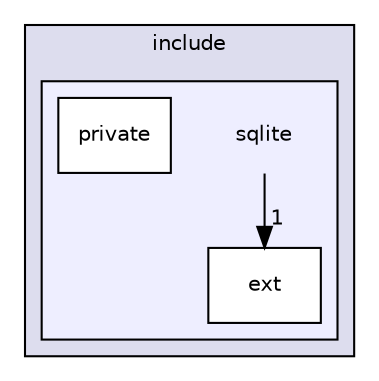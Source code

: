 digraph "include/sqlite" {
  bgcolor=transparent;
  compound=true
  node [ fontsize="10", fontname="Helvetica"];
  edge [ labelfontsize="10", labelfontname="Helvetica"];
  subgraph clusterdir_dd45babc94b38070618ed7962d25af43 {
    graph [ bgcolor="#ddddee", pencolor="black", label="include" fontname="Helvetica", fontsize="10", URL="dir_dd45babc94b38070618ed7962d25af43.html"]
  subgraph clusterdir_7bd6ec182e11c9e058d1320cd05b00c4 {
    graph [ bgcolor="#eeeeff", pencolor="black", label="" URL="dir_7bd6ec182e11c9e058d1320cd05b00c4.html"];
    dir_7bd6ec182e11c9e058d1320cd05b00c4 [shape=plaintext label="sqlite"];
    dir_d722f624f6fd1d5f4a5c4ba78df6dad7 [shape=box label="ext" color="black" fillcolor="white" style="filled" URL="dir_d722f624f6fd1d5f4a5c4ba78df6dad7.html"];
    dir_1c8f59b457ded9ede614726175dfe1b9 [shape=box label="private" color="black" fillcolor="white" style="filled" URL="dir_1c8f59b457ded9ede614726175dfe1b9.html"];
  }
  }
  dir_7bd6ec182e11c9e058d1320cd05b00c4->dir_d722f624f6fd1d5f4a5c4ba78df6dad7 [headlabel="1", labeldistance=1.5 headhref="dir_000001_000002.html"];
}
